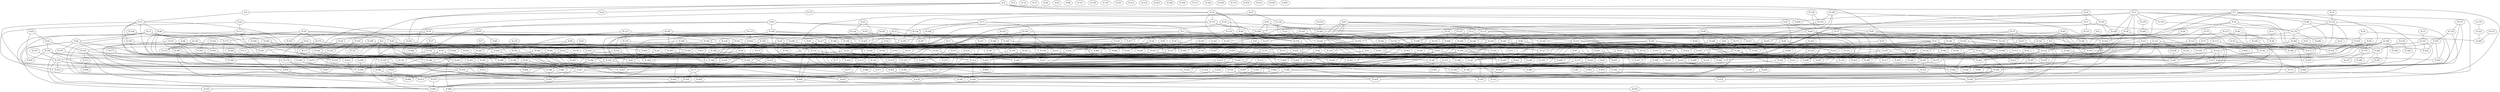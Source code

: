 graph G {
    "N-0";
    "N-1";
    "N-2";
    "N-3";
    "N-4";
    "N-5";
    "N-6";
    "N-7";
    "N-8";
    "N-9";
    "N-10";
    "N-11";
    "N-12";
    "N-13";
    "N-14";
    "N-15";
    "N-16";
    "N-17";
    "N-18";
    "N-19";
    "N-20";
    "N-21";
    "N-22";
    "N-23";
    "N-24";
    "N-25";
    "N-26";
    "N-27";
    "N-28";
    "N-29";
    "N-30";
    "N-31";
    "N-32";
    "N-33";
    "N-34";
    "N-35";
    "N-36";
    "N-37";
    "N-38";
    "N-39";
    "N-40";
    "N-41";
    "N-42";
    "N-43";
    "N-44";
    "N-45";
    "N-46";
    "N-47";
    "N-48";
    "N-49";
    "N-50";
    "N-51";
    "N-52";
    "N-53";
    "N-54";
    "N-55";
    "N-56";
    "N-57";
    "N-58";
    "N-59";
    "N-60";
    "N-61";
    "N-62";
    "N-63";
    "N-64";
    "N-65";
    "N-66";
    "N-67";
    "N-68";
    "N-69";
    "N-70";
    "N-71";
    "N-72";
    "N-73";
    "N-74";
    "N-75";
    "N-76";
    "N-77";
    "N-78";
    "N-79";
    "N-80";
    "N-81";
    "N-82";
    "N-83";
    "N-84";
    "N-85";
    "N-86";
    "N-87";
    "N-88";
    "N-89";
    "N-90";
    "N-91";
    "N-92";
    "N-93";
    "N-94";
    "N-95";
    "N-96";
    "N-97";
    "N-98";
    "N-99";
    "N-100";
    "N-101";
    "N-102";
    "N-103";
    "N-104";
    "N-105";
    "N-106";
    "N-107";
    "N-108";
    "N-109";
    "N-110";
    "N-111";
    "N-112";
    "N-113";
    "N-114";
    "N-115";
    "N-116";
    "N-117";
    "N-118";
    "N-119";
    "N-120";
    "N-121";
    "N-122";
    "N-123";
    "N-124";
    "N-125";
    "N-126";
    "N-127";
    "N-128";
    "N-129";
    "N-130";
    "N-131";
    "N-132";
    "N-133";
    "N-134";
    "N-135";
    "N-136";
    "N-137";
    "N-138";
    "N-139";
    "N-140";
    "N-141";
    "N-142";
    "N-143";
    "N-144";
    "N-145";
    "N-146";
    "N-147";
    "N-148";
    "N-149";
    "N-150";
    "N-151";
    "N-152";
    "N-153";
    "N-154";
    "N-155";
    "N-156";
    "N-157";
    "N-158";
    "N-159";
    "N-160";
    "N-161";
    "N-162";
    "N-163";
    "N-164";
    "N-165";
    "N-166";
    "N-167";
    "N-168";
    "N-169";
    "N-170";
    "N-171";
    "N-172";
    "N-173";
    "N-174";
    "N-175";
    "N-176";
    "N-177";
    "N-178";
    "N-179";
    "N-180";
    "N-181";
    "N-182";
    "N-183";
    "N-184";
    "N-185";
    "N-186";
    "N-187";
    "N-188";
    "N-189";
    "N-190";
    "N-191";
    "N-192";
    "N-193";
    "N-194";
    "N-195";
    "N-196";
    "N-197";
    "N-198";
    "N-199";
    "N-200";
    "N-201";
    "N-202";
    "N-203";
    "N-204";
    "N-205";
    "N-206";
    "N-207";
    "N-208";
    "N-209";
    "N-210";
    "N-211";
    "N-212";
    "N-213";
    "N-214";
    "N-215";
    "N-216";
    "N-217";
    "N-218";
    "N-219";
    "N-220";
    "N-221";
    "N-222";
    "N-223";
    "N-224";
    "N-225";
    "N-226";
    "N-227";
    "N-228";
    "N-229";
    "N-230";
    "N-231";
    "N-232";
    "N-233";
    "N-234";
    "N-235";
    "N-236";
    "N-237";
    "N-238";
    "N-239";
    "N-240";
    "N-241";
    "N-242";
    "N-243";
    "N-244";
    "N-245";
    "N-246";
    "N-247";
    "N-248";
    "N-249";
    "N-250";
    "N-251";
    "N-252";
    "N-253";
    "N-254";
    "N-255";
    "N-256";
    "N-257";
    "N-258";
    "N-259";
    "N-260";
    "N-261";
    "N-262";
    "N-263";
    "N-264";
    "N-265";
    "N-266";
    "N-267";
    "N-268";
    "N-269";
    "N-270";
    "N-271";
    "N-272";
    "N-273";
    "N-274";
    "N-275";
    "N-276";
    "N-277";
    "N-278";
    "N-279";
    "N-280";
    "N-281";
    "N-282";
    "N-283";
    "N-284";
    "N-285";
    "N-286";
    "N-287";
    "N-288";
    "N-289";
    "N-290";
    "N-291";
    "N-292";
    "N-293";
    "N-294";
    "N-295";
    "N-296";
    "N-297";
    "N-298";
    "N-299";
    "N-300";
    "N-301";
    "N-302";
    "N-303";
    "N-304";
    "N-305";
    "N-306";
    "N-307";
    "N-308";
    "N-309";
    "N-310";
    "N-311";
    "N-312";
    "N-313";
    "N-314";
    "N-315";
    "N-316";
    "N-317";
    "N-318";
    "N-319";
    "N-320";
    "N-321";
    "N-322";
    "N-323";
    "N-324";
    "N-325";
    "N-326";
    "N-327";
    "N-328";
    "N-329";
    "N-330";
    "N-331";
    "N-332";
    "N-333";
    "N-334";
    "N-335";
    "N-336";
    "N-337";
    "N-338";
    "N-339";
    "N-340";
    "N-341";
    "N-342";
    "N-343";
    "N-344";
    "N-345";
    "N-346";
    "N-347";
    "N-348";
    "N-349";
    "N-350";
    "N-351";
    "N-352";
    "N-353";
    "N-354";
    "N-355";
    "N-356";
    "N-357";
    "N-358";
    "N-359";
    "N-360";
    "N-361";
    "N-362";
    "N-363";
    "N-364";
    "N-365";
    "N-366";
    "N-367";
    "N-368";
    "N-369";
    "N-370";
    "N-371";
    "N-372";
    "N-373";
    "N-374";
    "N-375";
    "N-376";
    "N-377";
    "N-378";
    "N-379";
    "N-380";
    "N-381";
    "N-382";
    "N-383";
    "N-384";
    "N-385";
    "N-386";
    "N-387";
    "N-388";
    "N-389";
    "N-390";
    "N-391";
    "N-392";
    "N-393";
    "N-394";
    "N-395";
    "N-396";
    "N-397";
    "N-398";
    "N-399";
    "N-400";
    "N-401";
    "N-402";
    "N-403";
    "N-404";
    "N-405";
    "N-406";
    "N-407";
    "N-408";
    "N-409";
    "N-410";
    "N-411";
    "N-412";
    "N-413";
    "N-414";
    "N-415";
    "N-416";
    "N-417";
    "N-418";
    "N-419";
    "N-420";
    "N-421";
    "N-422";
    "N-423";
    "N-424";
    "N-425";
    "N-426";
    "N-427";
    "N-428";
    "N-429";
    "N-430";
    "N-431";
    "N-432";
    "N-433";
    "N-434";
    "N-435";
    "N-436";
    "N-437";
    "N-438";
    "N-439";
    "N-440";
    "N-441";
    "N-442";
    "N-443";
    "N-444";
    "N-445";
    "N-446";
    "N-447";
    "N-448";
    "N-449";
    "N-450";
    "N-451";
    "N-452";
    "N-453";
    "N-454";
    "N-455";
    "N-456";
    "N-457";
    "N-458";
    "N-459";
    "N-460";
    "N-461";
    "N-462";
    "N-463";
    "N-464";
    "N-465";
    "N-466";
    "N-467";
    "N-468";
    "N-469";
    "N-470";
    "N-471";
    "N-472";
    "N-473";
    "N-474";
    "N-475";
    "N-476";
    "N-477";
    "N-478";
    "N-479";
    "N-480";
    "N-481";
    "N-482";
    "N-483";
    "N-484";
    "N-485";
    "N-486";
    "N-487";
    "N-488";
    "N-489";
    "N-490";
    "N-491";
    "N-492";
    "N-493";
    "N-494";
    "N-495";
    "N-496";
    "N-497";
    "N-498";
    "N-499";
    "N-0" -- "N-62";
    "N-0" -- "N-6";
    "N-0" -- "N-303";
    "N-0" -- "N-444";
    "N-0" -- "N-105";
    "N-0" -- "N-10";
    "N-1" -- "N-337";
    "N-1" -- "N-432";
    "N-1" -- "N-348";
    "N-1" -- "N-420";
    "N-1" -- "N-130";
    "N-2" -- "N-456";
    "N-2" -- "N-373";
    "N-2" -- "N-414";
    "N-2" -- "N-367";
    "N-2" -- "N-474";
    "N-3" -- "N-144";
    "N-3" -- "N-181";
    "N-3" -- "N-426";
    "N-3" -- "N-130";
    "N-3" -- "N-96";
    "N-3" -- "N-481";
    "N-4" -- "N-31";
    "N-6" -- "N-21";
    "N-7" -- "N-246";
    "N-7" -- "N-434";
    "N-8" -- "N-458";
    "N-8" -- "N-459";
    "N-8" -- "N-353";
    "N-8" -- "N-293";
    "N-8" -- "N-440";
    "N-8" -- "N-231";
    "N-8" -- "N-215";
    "N-9" -- "N-451";
    "N-9" -- "N-358";
    "N-9" -- "N-479";
    "N-9" -- "N-216";
    "N-9" -- "N-406";
    "N-9" -- "N-387";
    "N-9" -- "N-122";
    "N-9" -- "N-103";
    "N-10" -- "N-31";
    "N-10" -- "N-417";
    "N-10" -- "N-133";
    "N-10" -- "N-119";
    "N-10" -- "N-102";
    "N-10" -- "N-98";
    "N-11" -- "N-48";
    "N-12" -- "N-196";
    "N-12" -- "N-102";
    "N-12" -- "N-449";
    "N-12" -- "N-211";
    "N-13" -- "N-459";
    "N-13" -- "N-269";
    "N-13" -- "N-473";
    "N-13" -- "N-92";
    "N-13" -- "N-442";
    "N-13" -- "N-282";
    "N-13" -- "N-291";
    "N-14" -- "N-241";
    "N-14" -- "N-200";
    "N-14" -- "N-243";
    "N-14" -- "N-208";
    "N-15" -- "N-147";
    "N-17" -- "N-246";
    "N-17" -- "N-166";
    "N-18" -- "N-322";
    "N-18" -- "N-132";
    "N-18" -- "N-414";
    "N-18" -- "N-335";
    "N-18" -- "N-231";
    "N-18" -- "N-142";
    "N-18" -- "N-115";
    "N-19" -- "N-28";
    "N-19" -- "N-265";
    "N-19" -- "N-368";
    "N-19" -- "N-235";
    "N-20" -- "N-399";
    "N-20" -- "N-457";
    "N-20" -- "N-448";
    "N-21" -- "N-314";
    "N-21" -- "N-168";
    "N-21" -- "N-66";
    "N-21" -- "N-399";
    "N-21" -- "N-413";
    "N-21" -- "N-264";
    "N-22" -- "N-233";
    "N-23" -- "N-235";
    "N-23" -- "N-314";
    "N-23" -- "N-451";
    "N-23" -- "N-160";
    "N-24" -- "N-290";
    "N-24" -- "N-423";
    "N-24" -- "N-117";
    "N-25" -- "N-276";
    "N-26" -- "N-85";
    "N-26" -- "N-356";
    "N-26" -- "N-183";
    "N-26" -- "N-275";
    "N-26" -- "N-217";
    "N-26" -- "N-203";
    "N-27" -- "N-366";
    "N-27" -- "N-439";
    "N-27" -- "N-142";
    "N-27" -- "N-446";
    "N-28" -- "N-292";
    "N-28" -- "N-171";
    "N-29" -- "N-300";
    "N-29" -- "N-464";
    "N-30" -- "N-311";
    "N-30" -- "N-364";
    "N-31" -- "N-346";
    "N-31" -- "N-457";
    "N-31" -- "N-140";
    "N-31" -- "N-148";
    "N-31" -- "N-482";
    "N-31" -- "N-347";
    "N-31" -- "N-360";
    "N-31" -- "N-412";
    "N-31" -- "N-197";
    "N-32" -- "N-182";
    "N-32" -- "N-37";
    "N-32" -- "N-283";
    "N-34" -- "N-303";
    "N-34" -- "N-267";
    "N-34" -- "N-412";
    "N-34" -- "N-243";
    "N-35" -- "N-120";
    "N-36" -- "N-145";
    "N-36" -- "N-441";
    "N-37" -- "N-174";
    "N-37" -- "N-295";
    "N-37" -- "N-315";
    "N-37" -- "N-255";
    "N-38" -- "N-366";
    "N-38" -- "N-89";
    "N-38" -- "N-473";
    "N-39" -- "N-488";
    "N-39" -- "N-174";
    "N-39" -- "N-238";
    "N-39" -- "N-159";
    "N-40" -- "N-57";
    "N-40" -- "N-48";
    "N-41" -- "N-60";
    "N-41" -- "N-428";
    "N-41" -- "N-229";
    "N-42" -- "N-258";
    "N-42" -- "N-51";
    "N-42" -- "N-320";
    "N-42" -- "N-206";
    "N-43" -- "N-495";
    "N-43" -- "N-283";
    "N-43" -- "N-239";
    "N-43" -- "N-300";
    "N-43" -- "N-459";
    "N-43" -- "N-153";
    "N-44" -- "N-225";
    "N-44" -- "N-226";
    "N-44" -- "N-211";
    "N-45" -- "N-213";
    "N-45" -- "N-124";
    "N-46" -- "N-478";
    "N-46" -- "N-252";
    "N-46" -- "N-434";
    "N-46" -- "N-153";
    "N-47" -- "N-256";
    "N-47" -- "N-266";
    "N-50" -- "N-450";
    "N-50" -- "N-227";
    "N-51" -- "N-456";
    "N-51" -- "N-479";
    "N-52" -- "N-347";
    "N-52" -- "N-486";
    "N-52" -- "N-291";
    "N-52" -- "N-231";
    "N-52" -- "N-495";
    "N-52" -- "N-471";
    "N-52" -- "N-87";
    "N-53" -- "N-401";
    "N-53" -- "N-199";
    "N-53" -- "N-103";
    "N-54" -- "N-281";
    "N-54" -- "N-314";
    "N-55" -- "N-361";
    "N-56" -- "N-224";
    "N-57" -- "N-205";
    "N-57" -- "N-185";
    "N-57" -- "N-341";
    "N-58" -- "N-280";
    "N-58" -- "N-216";
    "N-58" -- "N-442";
    "N-58" -- "N-408";
    "N-59" -- "N-175";
    "N-59" -- "N-88";
    "N-59" -- "N-144";
    "N-59" -- "N-380";
    "N-60" -- "N-196";
    "N-60" -- "N-338";
    "N-60" -- "N-417";
    "N-60" -- "N-393";
    "N-60" -- "N-353";
    "N-61" -- "N-288";
    "N-61" -- "N-285";
    "N-61" -- "N-466";
    "N-61" -- "N-432";
    "N-61" -- "N-392";
    "N-62" -- "N-250";
    "N-63" -- "N-445";
    "N-63" -- "N-91";
    "N-64" -- "N-226";
    "N-66" -- "N-228";
    "N-66" -- "N-164";
    "N-66" -- "N-467";
    "N-66" -- "N-200";
    "N-66" -- "N-218";
    "N-67" -- "N-295";
    "N-67" -- "N-126";
    "N-69" -- "N-416";
    "N-70" -- "N-123";
    "N-70" -- "N-467";
    "N-71" -- "N-233";
    "N-71" -- "N-278";
    "N-71" -- "N-78";
    "N-71" -- "N-228";
    "N-71" -- "N-120";
    "N-71" -- "N-329";
    "N-71" -- "N-118";
    "N-71" -- "N-135";
    "N-71" -- "N-490";
    "N-72" -- "N-276";
    "N-72" -- "N-224";
    "N-72" -- "N-498";
    "N-73" -- "N-134";
    "N-73" -- "N-394";
    "N-73" -- "N-411";
    "N-73" -- "N-108";
    "N-74" -- "N-341";
    "N-74" -- "N-450";
    "N-75" -- "N-365";
    "N-75" -- "N-146";
    "N-75" -- "N-145";
    "N-75" -- "N-414";
    "N-75" -- "N-310";
    "N-76" -- "N-487";
    "N-76" -- "N-342";
    "N-76" -- "N-493";
    "N-76" -- "N-122";
    "N-76" -- "N-396";
    "N-76" -- "N-89";
    "N-77" -- "N-393";
    "N-78" -- "N-153";
    "N-78" -- "N-163";
    "N-78" -- "N-333";
    "N-78" -- "N-390";
    "N-78" -- "N-222";
    "N-78" -- "N-374";
    "N-78" -- "N-137";
    "N-79" -- "N-462";
    "N-79" -- "N-490";
    "N-80" -- "N-265";
    "N-80" -- "N-381";
    "N-80" -- "N-279";
    "N-80" -- "N-210";
    "N-80" -- "N-431";
    "N-80" -- "N-161";
    "N-80" -- "N-487";
    "N-81" -- "N-181";
    "N-81" -- "N-100";
    "N-81" -- "N-134";
    "N-81" -- "N-171";
    "N-81" -- "N-142";
    "N-82" -- "N-270";
    "N-83" -- "N-402";
    "N-83" -- "N-244";
    "N-84" -- "N-149";
    "N-84" -- "N-465";
    "N-84" -- "N-270";
    "N-84" -- "N-399";
    "N-84" -- "N-300";
    "N-85" -- "N-487";
    "N-85" -- "N-231";
    "N-85" -- "N-360";
    "N-85" -- "N-281";
    "N-86" -- "N-365";
    "N-86" -- "N-497";
    "N-86" -- "N-226";
    "N-86" -- "N-421";
    "N-87" -- "N-130";
    "N-87" -- "N-163";
    "N-87" -- "N-422";
    "N-88" -- "N-424";
    "N-88" -- "N-246";
    "N-88" -- "N-434";
    "N-89" -- "N-484";
    "N-90" -- "N-402";
    "N-91" -- "N-239";
    "N-91" -- "N-194";
    "N-92" -- "N-355";
    "N-92" -- "N-366";
    "N-92" -- "N-370";
    "N-92" -- "N-107";
    "N-92" -- "N-394";
    "N-93" -- "N-214";
    "N-93" -- "N-238";
    "N-93" -- "N-358";
    "N-93" -- "N-457";
    "N-93" -- "N-229";
    "N-93" -- "N-477";
    "N-94" -- "N-216";
    "N-94" -- "N-412";
    "N-94" -- "N-129";
    "N-94" -- "N-353";
    "N-95" -- "N-258";
    "N-95" -- "N-417";
    "N-95" -- "N-129";
    "N-95" -- "N-452";
    "N-96" -- "N-222";
    "N-96" -- "N-174";
    "N-96" -- "N-488";
    "N-97" -- "N-495";
    "N-97" -- "N-476";
    "N-98" -- "N-499";
    "N-98" -- "N-427";
    "N-98" -- "N-158";
    "N-98" -- "N-347";
    "N-98" -- "N-332";
    "N-98" -- "N-286";
    "N-99" -- "N-414";
    "N-99" -- "N-328";
    "N-99" -- "N-327";
    "N-99" -- "N-179";
    "N-100" -- "N-309";
    "N-100" -- "N-485";
    "N-100" -- "N-195";
    "N-100" -- "N-486";
    "N-100" -- "N-190";
    "N-101" -- "N-143";
    "N-101" -- "N-220";
    "N-102" -- "N-297";
    "N-102" -- "N-351";
    "N-103" -- "N-384";
    "N-103" -- "N-452";
    "N-103" -- "N-264";
    "N-104" -- "N-175";
    "N-104" -- "N-403";
    "N-105" -- "N-342";
    "N-105" -- "N-437";
    "N-105" -- "N-357";
    "N-105" -- "N-143";
    "N-105" -- "N-321";
    "N-106" -- "N-301";
    "N-106" -- "N-283";
    "N-106" -- "N-300";
    "N-106" -- "N-413";
    "N-106" -- "N-218";
    "N-107" -- "N-485";
    "N-107" -- "N-296";
    "N-108" -- "N-300";
    "N-109" -- "N-252";
    "N-109" -- "N-164";
    "N-109" -- "N-231";
    "N-109" -- "N-154";
    "N-109" -- "N-359";
    "N-110" -- "N-496";
    "N-111" -- "N-470";
    "N-111" -- "N-363";
    "N-112" -- "N-137";
    "N-112" -- "N-171";
    "N-112" -- "N-420";
    "N-113" -- "N-288";
    "N-113" -- "N-248";
    "N-113" -- "N-328";
    "N-114" -- "N-165";
    "N-115" -- "N-116";
    "N-116" -- "N-177";
    "N-116" -- "N-293";
    "N-117" -- "N-208";
    "N-117" -- "N-473";
    "N-117" -- "N-451";
    "N-118" -- "N-474";
    "N-119" -- "N-227";
    "N-119" -- "N-247";
    "N-119" -- "N-158";
    "N-119" -- "N-222";
    "N-120" -- "N-174";
    "N-120" -- "N-319";
    "N-120" -- "N-386";
    "N-120" -- "N-328";
    "N-121" -- "N-312";
    "N-121" -- "N-139";
    "N-121" -- "N-453";
    "N-123" -- "N-492";
    "N-123" -- "N-257";
    "N-123" -- "N-458";
    "N-124" -- "N-265";
    "N-125" -- "N-337";
    "N-125" -- "N-467";
    "N-125" -- "N-452";
    "N-126" -- "N-276";
    "N-126" -- "N-135";
    "N-128" -- "N-192";
    "N-128" -- "N-392";
    "N-130" -- "N-288";
    "N-130" -- "N-222";
    "N-131" -- "N-404";
    "N-131" -- "N-236";
    "N-131" -- "N-343";
    "N-131" -- "N-488";
    "N-132" -- "N-454";
    "N-132" -- "N-406";
    "N-132" -- "N-424";
    "N-133" -- "N-206";
    "N-133" -- "N-205";
    "N-133" -- "N-213";
    "N-133" -- "N-223";
    "N-134" -- "N-210";
    "N-134" -- "N-397";
    "N-134" -- "N-290";
    "N-135" -- "N-311";
    "N-135" -- "N-429";
    "N-135" -- "N-154";
    "N-136" -- "N-459";
    "N-136" -- "N-159";
    "N-136" -- "N-153";
    "N-136" -- "N-281";
    "N-137" -- "N-351";
    "N-138" -- "N-415";
    "N-138" -- "N-244";
    "N-139" -- "N-369";
    "N-139" -- "N-465";
    "N-140" -- "N-417";
    "N-141" -- "N-314";
    "N-141" -- "N-254";
    "N-141" -- "N-223";
    "N-142" -- "N-260";
    "N-142" -- "N-296";
    "N-142" -- "N-460";
    "N-143" -- "N-249";
    "N-144" -- "N-213";
    "N-144" -- "N-296";
    "N-145" -- "N-328";
    "N-146" -- "N-159";
    "N-146" -- "N-256";
    "N-146" -- "N-333";
    "N-147" -- "N-422";
    "N-147" -- "N-463";
    "N-147" -- "N-288";
    "N-148" -- "N-441";
    "N-149" -- "N-308";
    "N-149" -- "N-213";
    "N-150" -- "N-266";
    "N-150" -- "N-340";
    "N-151" -- "N-497";
    "N-152" -- "N-304";
    "N-152" -- "N-262";
    "N-154" -- "N-450";
    "N-154" -- "N-225";
    "N-155" -- "N-173";
    "N-155" -- "N-295";
    "N-157" -- "N-385";
    "N-157" -- "N-178";
    "N-157" -- "N-407";
    "N-158" -- "N-436";
    "N-158" -- "N-255";
    "N-158" -- "N-176";
    "N-158" -- "N-367";
    "N-159" -- "N-454";
    "N-159" -- "N-366";
    "N-160" -- "N-458";
    "N-160" -- "N-290";
    "N-160" -- "N-333";
    "N-160" -- "N-257";
    "N-161" -- "N-390";
    "N-161" -- "N-408";
    "N-161" -- "N-301";
    "N-162" -- "N-362";
    "N-162" -- "N-346";
    "N-162" -- "N-485";
    "N-162" -- "N-482";
    "N-163" -- "N-465";
    "N-163" -- "N-166";
    "N-164" -- "N-386";
    "N-164" -- "N-348";
    "N-164" -- "N-452";
    "N-165" -- "N-391";
    "N-165" -- "N-380";
    "N-166" -- "N-456";
    "N-166" -- "N-475";
    "N-166" -- "N-462";
    "N-166" -- "N-325";
    "N-166" -- "N-293";
    "N-167" -- "N-399";
    "N-167" -- "N-303";
    "N-168" -- "N-443";
    "N-168" -- "N-343";
    "N-169" -- "N-458";
    "N-169" -- "N-419";
    "N-169" -- "N-293";
    "N-169" -- "N-311";
    "N-169" -- "N-396";
    "N-170" -- "N-352";
    "N-171" -- "N-451";
    "N-172" -- "N-233";
    "N-172" -- "N-482";
    "N-172" -- "N-208";
    "N-173" -- "N-408";
    "N-173" -- "N-191";
    "N-173" -- "N-386";
    "N-173" -- "N-185";
    "N-173" -- "N-356";
    "N-174" -- "N-268";
    "N-174" -- "N-284";
    "N-174" -- "N-220";
    "N-175" -- "N-378";
    "N-175" -- "N-291";
    "N-176" -- "N-462";
    "N-176" -- "N-450";
    "N-177" -- "N-344";
    "N-177" -- "N-400";
    "N-178" -- "N-376";
    "N-178" -- "N-307";
    "N-179" -- "N-389";
    "N-179" -- "N-232";
    "N-180" -- "N-432";
    "N-180" -- "N-192";
    "N-180" -- "N-316";
    "N-180" -- "N-342";
    "N-181" -- "N-328";
    "N-181" -- "N-411";
    "N-181" -- "N-431";
    "N-181" -- "N-195";
    "N-181" -- "N-456";
    "N-181" -- "N-387";
    "N-181" -- "N-189";
    "N-181" -- "N-337";
    "N-182" -- "N-329";
    "N-182" -- "N-364";
    "N-182" -- "N-429";
    "N-184" -- "N-246";
    "N-184" -- "N-327";
    "N-185" -- "N-327";
    "N-185" -- "N-279";
    "N-185" -- "N-195";
    "N-185" -- "N-435";
    "N-186" -- "N-281";
    "N-186" -- "N-463";
    "N-186" -- "N-227";
    "N-188" -- "N-247";
    "N-188" -- "N-240";
    "N-188" -- "N-425";
    "N-188" -- "N-434";
    "N-189" -- "N-380";
    "N-189" -- "N-370";
    "N-189" -- "N-293";
    "N-190" -- "N-223";
    "N-190" -- "N-362";
    "N-190" -- "N-483";
    "N-191" -- "N-429";
    "N-192" -- "N-206";
    "N-193" -- "N-259";
    "N-193" -- "N-404";
    "N-193" -- "N-361";
    "N-193" -- "N-196";
    "N-194" -- "N-496";
    "N-194" -- "N-445";
    "N-194" -- "N-325";
    "N-194" -- "N-350";
    "N-195" -- "N-319";
    "N-195" -- "N-199";
    "N-195" -- "N-427";
    "N-196" -- "N-464";
    "N-196" -- "N-312";
    "N-198" -- "N-488";
    "N-198" -- "N-341";
    "N-198" -- "N-483";
    "N-198" -- "N-388";
    "N-198" -- "N-475";
    "N-200" -- "N-216";
    "N-200" -- "N-486";
    "N-200" -- "N-282";
    "N-200" -- "N-377";
    "N-201" -- "N-225";
    "N-202" -- "N-458";
    "N-202" -- "N-419";
    "N-202" -- "N-347";
    "N-202" -- "N-283";
    "N-203" -- "N-471";
    "N-203" -- "N-308";
    "N-204" -- "N-308";
    "N-204" -- "N-403";
    "N-205" -- "N-456";
    "N-206" -- "N-217";
    "N-206" -- "N-276";
    "N-206" -- "N-434";
    "N-208" -- "N-216";
    "N-208" -- "N-432";
    "N-208" -- "N-240";
    "N-208" -- "N-261";
    "N-208" -- "N-443";
    "N-208" -- "N-376";
    "N-208" -- "N-244";
    "N-209" -- "N-314";
    "N-209" -- "N-449";
    "N-209" -- "N-260";
    "N-210" -- "N-233";
    "N-210" -- "N-227";
    "N-210" -- "N-401";
    "N-210" -- "N-462";
    "N-211" -- "N-219";
    "N-213" -- "N-277";
    "N-213" -- "N-330";
    "N-213" -- "N-406";
    "N-214" -- "N-369";
    "N-214" -- "N-363";
    "N-215" -- "N-302";
    "N-217" -- "N-223";
    "N-217" -- "N-406";
    "N-217" -- "N-248";
    "N-218" -- "N-391";
    "N-218" -- "N-484";
    "N-218" -- "N-482";
    "N-219" -- "N-392";
    "N-220" -- "N-391";
    "N-220" -- "N-361";
    "N-220" -- "N-227";
    "N-221" -- "N-457";
    "N-221" -- "N-374";
    "N-222" -- "N-401";
    "N-222" -- "N-382";
    "N-222" -- "N-379";
    "N-223" -- "N-334";
    "N-223" -- "N-368";
    "N-223" -- "N-424";
    "N-224" -- "N-366";
    "N-224" -- "N-357";
    "N-225" -- "N-262";
    "N-225" -- "N-286";
    "N-225" -- "N-243";
    "N-225" -- "N-454";
    "N-225" -- "N-402";
    "N-225" -- "N-393";
    "N-226" -- "N-431";
    "N-226" -- "N-478";
    "N-226" -- "N-498";
    "N-226" -- "N-421";
    "N-226" -- "N-482";
    "N-227" -- "N-241";
    "N-227" -- "N-228";
    "N-229" -- "N-425";
    "N-230" -- "N-386";
    "N-231" -- "N-428";
    "N-233" -- "N-483";
    "N-235" -- "N-244";
    "N-235" -- "N-442";
    "N-235" -- "N-333";
    "N-236" -- "N-467";
    "N-237" -- "N-370";
    "N-238" -- "N-302";
    "N-238" -- "N-241";
    "N-238" -- "N-244";
    "N-239" -- "N-468";
    "N-239" -- "N-313";
    "N-239" -- "N-485";
    "N-239" -- "N-249";
    "N-241" -- "N-407";
    "N-241" -- "N-459";
    "N-241" -- "N-325";
    "N-242" -- "N-318";
    "N-242" -- "N-297";
    "N-243" -- "N-385";
    "N-243" -- "N-382";
    "N-243" -- "N-394";
    "N-244" -- "N-424";
    "N-244" -- "N-314";
    "N-244" -- "N-335";
    "N-245" -- "N-336";
    "N-245" -- "N-309";
    "N-245" -- "N-295";
    "N-246" -- "N-343";
    "N-247" -- "N-440";
    "N-247" -- "N-410";
    "N-248" -- "N-398";
    "N-249" -- "N-448";
    "N-249" -- "N-460";
    "N-250" -- "N-255";
    "N-250" -- "N-485";
    "N-251" -- "N-380";
    "N-251" -- "N-385";
    "N-251" -- "N-383";
    "N-251" -- "N-493";
    "N-252" -- "N-454";
    "N-252" -- "N-471";
    "N-253" -- "N-467";
    "N-253" -- "N-413";
    "N-254" -- "N-463";
    "N-254" -- "N-314";
    "N-255" -- "N-347";
    "N-255" -- "N-314";
    "N-257" -- "N-323";
    "N-257" -- "N-480";
    "N-257" -- "N-367";
    "N-257" -- "N-495";
    "N-258" -- "N-404";
    "N-258" -- "N-402";
    "N-258" -- "N-411";
    "N-259" -- "N-337";
    "N-260" -- "N-497";
    "N-261" -- "N-271";
    "N-261" -- "N-481";
    "N-262" -- "N-444";
    "N-262" -- "N-457";
    "N-264" -- "N-493";
    "N-264" -- "N-368";
    "N-266" -- "N-384";
    "N-266" -- "N-467";
    "N-266" -- "N-287";
    "N-267" -- "N-482";
    "N-267" -- "N-395";
    "N-267" -- "N-376";
    "N-269" -- "N-309";
    "N-269" -- "N-339";
    "N-270" -- "N-345";
    "N-271" -- "N-280";
    "N-271" -- "N-447";
    "N-271" -- "N-384";
    "N-271" -- "N-487";
    "N-272" -- "N-361";
    "N-272" -- "N-484";
    "N-272" -- "N-377";
    "N-273" -- "N-471";
    "N-274" -- "N-364";
    "N-275" -- "N-479";
    "N-275" -- "N-300";
    "N-276" -- "N-411";
    "N-276" -- "N-497";
    "N-276" -- "N-351";
    "N-278" -- "N-494";
    "N-279" -- "N-336";
    "N-280" -- "N-323";
    "N-280" -- "N-453";
    "N-281" -- "N-416";
    "N-281" -- "N-325";
    "N-281" -- "N-419";
    "N-281" -- "N-423";
    "N-284" -- "N-466";
    "N-284" -- "N-353";
    "N-284" -- "N-464";
    "N-284" -- "N-386";
    "N-285" -- "N-493";
    "N-286" -- "N-382";
    "N-286" -- "N-336";
    "N-287" -- "N-373";
    "N-290" -- "N-440";
    "N-292" -- "N-452";
    "N-294" -- "N-399";
    "N-295" -- "N-393";
    "N-296" -- "N-368";
    "N-298" -- "N-462";
    "N-298" -- "N-321";
    "N-299" -- "N-467";
    "N-300" -- "N-417";
    "N-300" -- "N-456";
    "N-300" -- "N-403";
    "N-300" -- "N-342";
    "N-302" -- "N-330";
    "N-303" -- "N-377";
    "N-303" -- "N-319";
    "N-303" -- "N-390";
    "N-304" -- "N-411";
    "N-304" -- "N-339";
    "N-304" -- "N-346";
    "N-304" -- "N-452";
    "N-305" -- "N-470";
    "N-305" -- "N-399";
    "N-305" -- "N-367";
    "N-307" -- "N-316";
    "N-307" -- "N-441";
    "N-307" -- "N-422";
    "N-309" -- "N-408";
    "N-310" -- "N-465";
    "N-310" -- "N-486";
    "N-311" -- "N-380";
    "N-311" -- "N-369";
    "N-312" -- "N-403";
    "N-313" -- "N-409";
    "N-314" -- "N-417";
    "N-314" -- "N-444";
    "N-316" -- "N-384";
    "N-316" -- "N-498";
    "N-316" -- "N-332";
    "N-316" -- "N-475";
    "N-318" -- "N-347";
    "N-318" -- "N-451";
    "N-320" -- "N-361";
    "N-320" -- "N-476";
    "N-320" -- "N-323";
    "N-324" -- "N-405";
    "N-324" -- "N-480";
    "N-325" -- "N-365";
    "N-327" -- "N-417";
    "N-331" -- "N-474";
    "N-331" -- "N-497";
    "N-331" -- "N-461";
    "N-331" -- "N-476";
    "N-332" -- "N-457";
    "N-333" -- "N-421";
    "N-333" -- "N-393";
    "N-334" -- "N-377";
    "N-335" -- "N-391";
    "N-337" -- "N-440";
    "N-338" -- "N-425";
    "N-339" -- "N-473";
    "N-339" -- "N-478";
    "N-339" -- "N-404";
    "N-341" -- "N-464";
    "N-343" -- "N-427";
    "N-344" -- "N-355";
    "N-346" -- "N-401";
    "N-346" -- "N-431";
    "N-348" -- "N-482";
    "N-348" -- "N-350";
    "N-350" -- "N-463";
    "N-350" -- "N-418";
    "N-350" -- "N-356";
    "N-351" -- "N-428";
    "N-351" -- "N-358";
    "N-351" -- "N-470";
    "N-352" -- "N-499";
    "N-353" -- "N-450";
    "N-353" -- "N-361";
    "N-353" -- "N-408";
    "N-353" -- "N-407";
    "N-354" -- "N-383";
    "N-356" -- "N-463";
    "N-356" -- "N-489";
    "N-356" -- "N-406";
    "N-357" -- "N-429";
    "N-358" -- "N-393";
    "N-358" -- "N-448";
    "N-359" -- "N-396";
    "N-359" -- "N-421";
    "N-361" -- "N-390";
    "N-363" -- "N-472";
    "N-363" -- "N-462";
    "N-364" -- "N-477";
    "N-366" -- "N-444";
    "N-367" -- "N-461";
    "N-367" -- "N-462";
    "N-368" -- "N-493";
    "N-370" -- "N-423";
    "N-370" -- "N-377";
    "N-370" -- "N-485";
    "N-370" -- "N-399";
    "N-371" -- "N-429";
    "N-372" -- "N-499";
    "N-374" -- "N-462";
    "N-374" -- "N-460";
    "N-378" -- "N-395";
    "N-378" -- "N-437";
    "N-380" -- "N-427";
    "N-383" -- "N-479";
    "N-387" -- "N-453";
    "N-390" -- "N-458";
    "N-390" -- "N-478";
    "N-390" -- "N-450";
    "N-392" -- "N-394";
    "N-393" -- "N-395";
    "N-398" -- "N-416";
    "N-403" -- "N-489";
    "N-403" -- "N-497";
    "N-405" -- "N-456";
    "N-406" -- "N-426";
    "N-406" -- "N-485";
    "N-408" -- "N-424";
    "N-413" -- "N-481";
    "N-413" -- "N-466";
    "N-414" -- "N-449";
    "N-417" -- "N-470";
    "N-418" -- "N-455";
    "N-419" -- "N-437";
    "N-420" -- "N-453";
    "N-424" -- "N-444";
    "N-425" -- "N-464";
    "N-427" -- "N-474";
    "N-427" -- "N-473";
    "N-434" -- "N-468";
    "N-434" -- "N-457";
    "N-436" -- "N-478";
    "N-439" -- "N-466";
    "N-444" -- "N-468";
    "N-449" -- "N-496";
    "N-451" -- "N-478";
    "N-454" -- "N-469";
    "N-459" -- "N-489";
    "N-460" -- "N-473";
    "N-462" -- "N-468";
    "N-465" -- "N-475";
    "N-470" -- "N-485";
    "N-475" -- "N-488";
    "N-475" -- "N-482";
}
